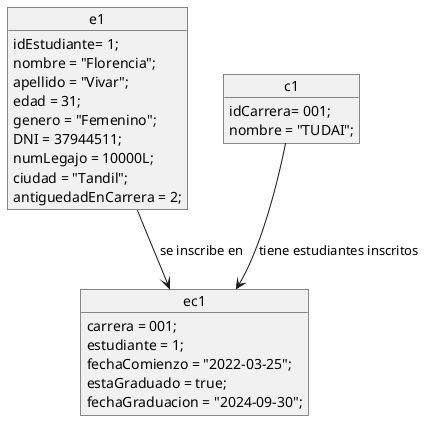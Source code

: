     @startuml
    'https://plantuml.com/object-diagram

    object e1 {
        idEstudiante= 1;
        nombre = "Florencia";
        apellido = "Vivar";
        edad = 31;
        genero = "Femenino";
        DNI = 37944511;
        numLegajo = 10000L;
        ciudad = "Tandil";
        antiguedadEnCarrera = 2;
    }

    object c1 {
        idCarrera= 001;
        nombre = "TUDAI";
    }

    object ec1 {
        carrera = 001;
        estudiante = 1;
        fechaComienzo = "2022-03-25";
        estaGraduado = true;
        fechaGraduacion = "2024-09-30";
    }

    e1 --> ec1 : se inscribe en
    c1 --> ec1 : tiene estudiantes inscritos

    @enduml
